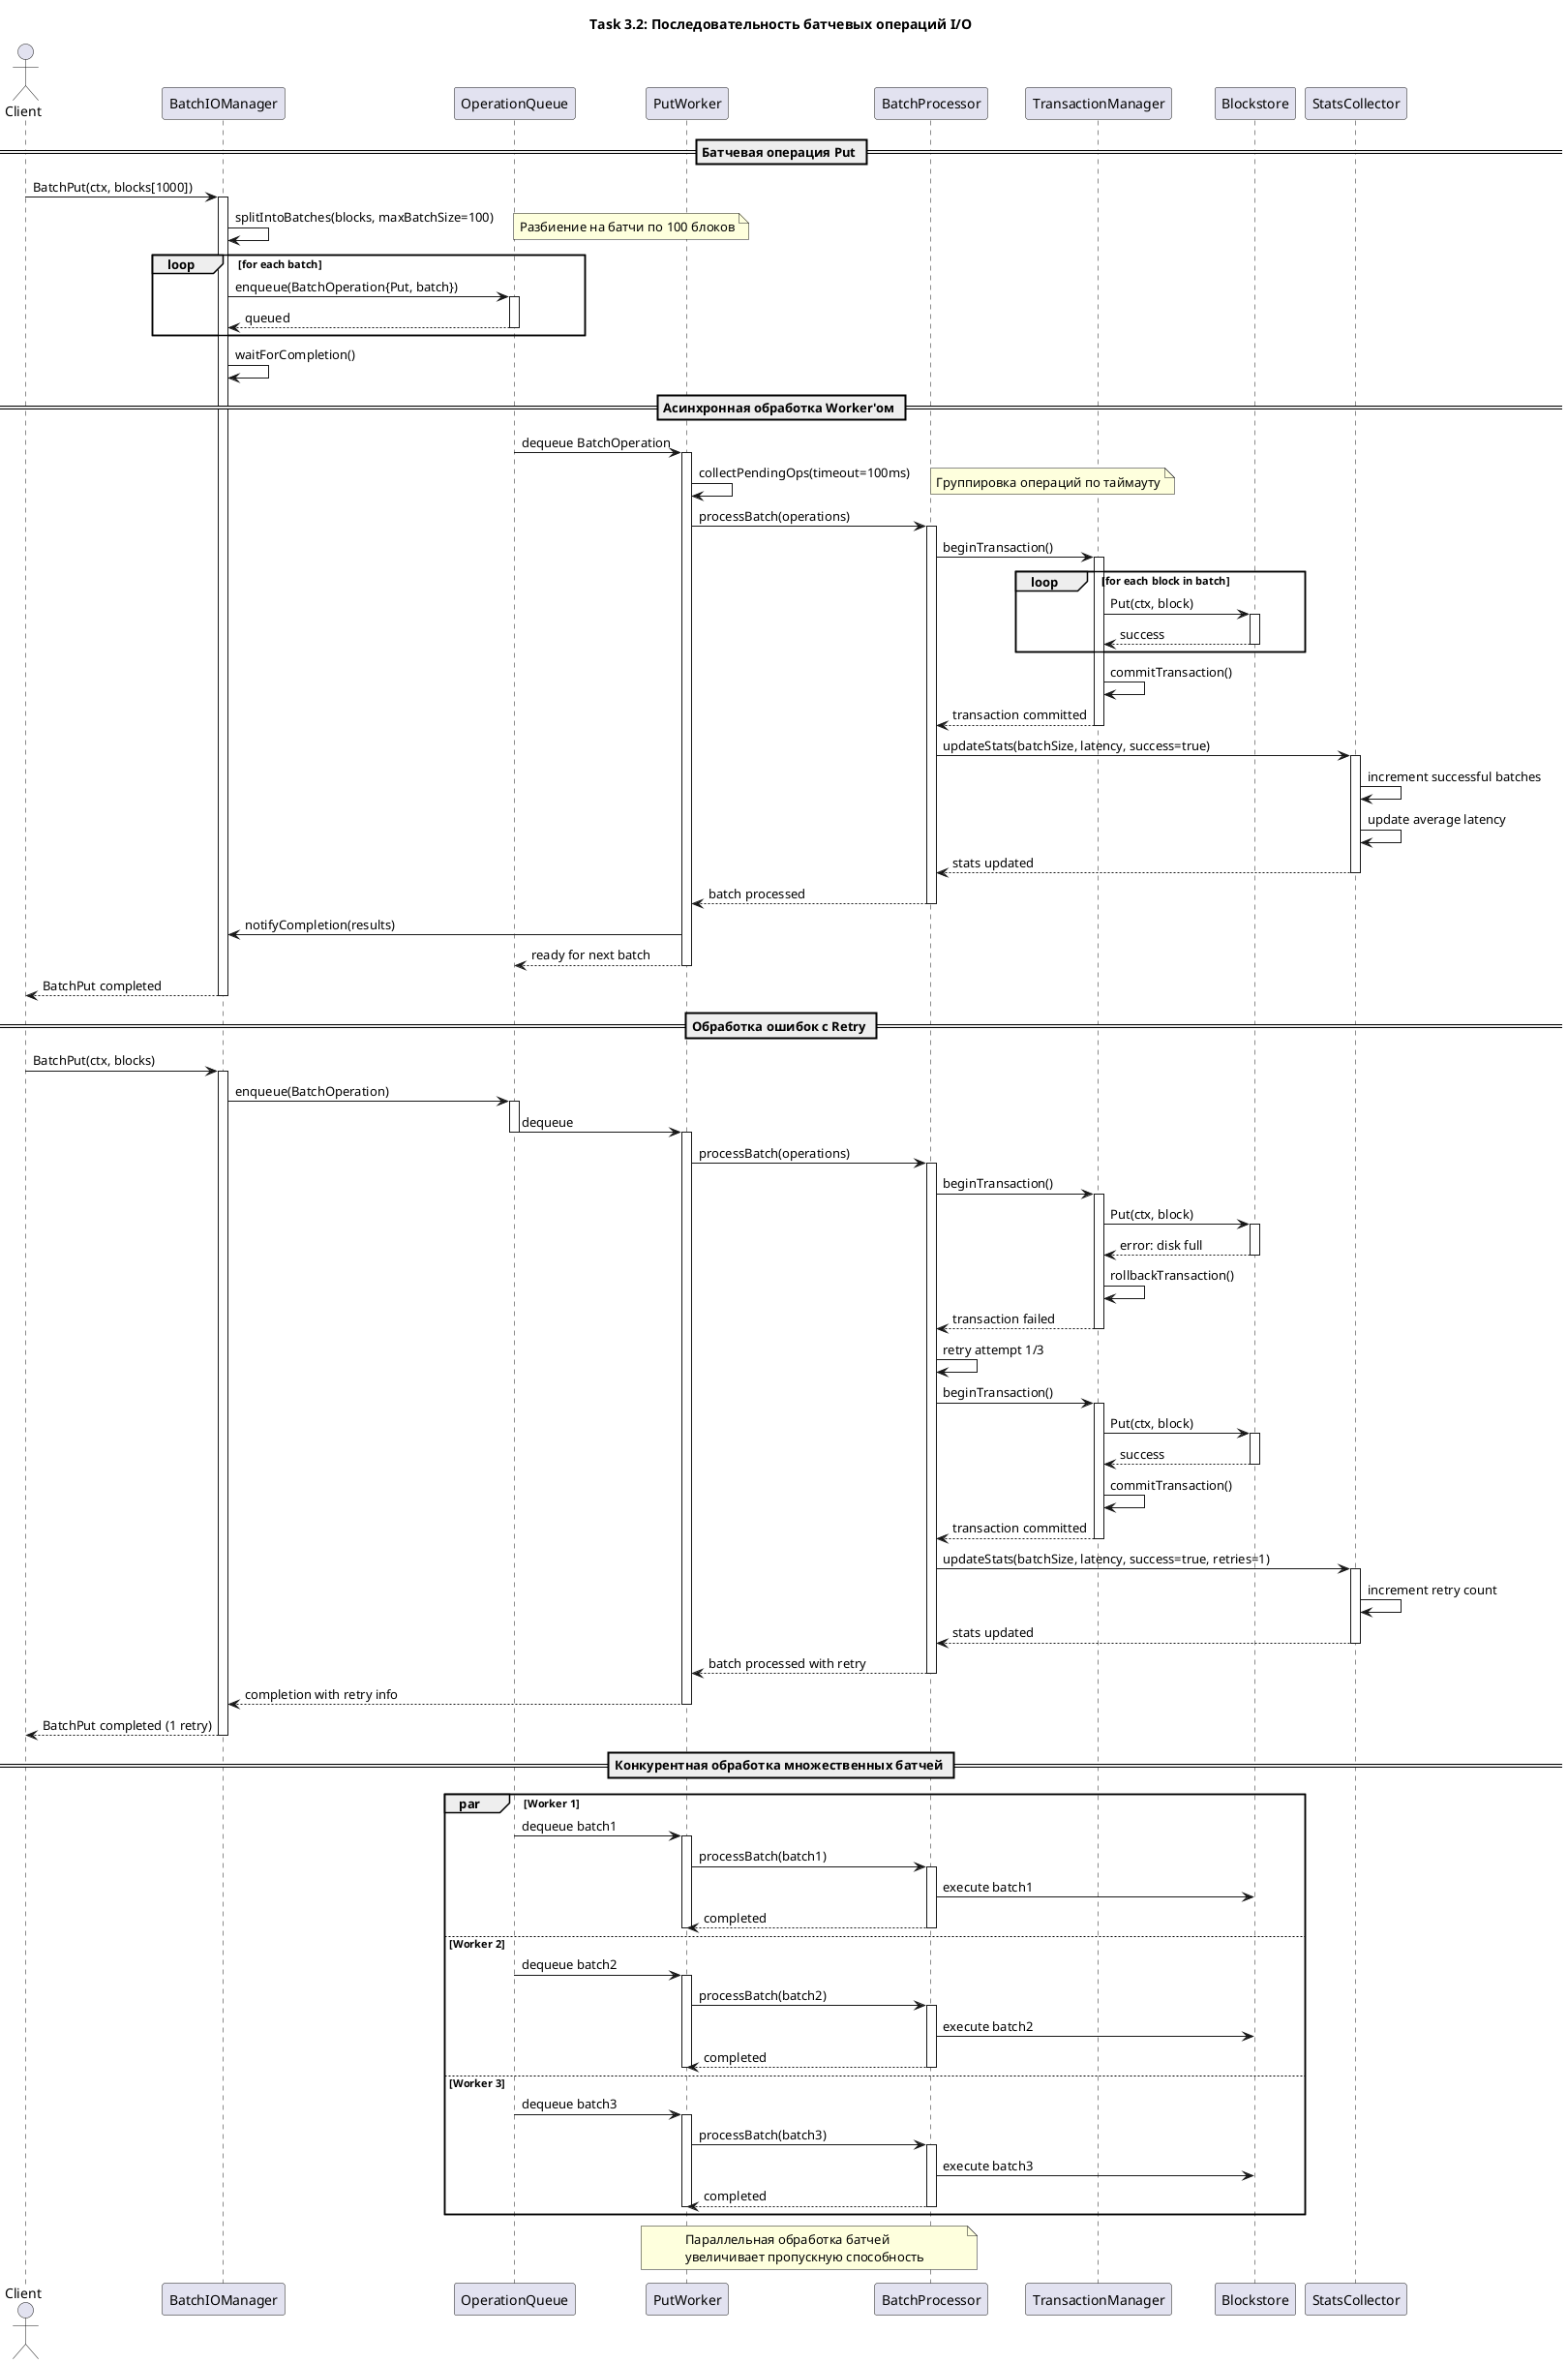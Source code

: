 @startuml Task3_Batch_Sequence
title Task 3.2: Последовательность батчевых операций I/O

actor Client as C
participant "BatchIOManager" as BIM
participant "OperationQueue" as OQ
participant "PutWorker" as PW
participant "BatchProcessor" as BP
participant "TransactionManager" as TM
participant "Blockstore" as BS
participant "StatsCollector" as SC

== Батчевая операция Put ==

C -> BIM: BatchPut(ctx, blocks[1000])
activate BIM

BIM -> BIM: splitIntoBatches(blocks, maxBatchSize=100)
note right: Разбиение на батчи по 100 блоков

loop for each batch
    BIM -> OQ: enqueue(BatchOperation{Put, batch})
    activate OQ
    OQ --> BIM: queued
    deactivate OQ
end

BIM -> BIM: waitForCompletion()

== Асинхронная обработка Worker'ом ==

OQ -> PW: dequeue BatchOperation
activate PW

PW -> PW: collectPendingOps(timeout=100ms)
note right: Группировка операций по таймауту

PW -> BP: processBatch(operations)
activate BP

BP -> TM: beginTransaction()
activate TM

loop for each block in batch
    TM -> BS: Put(ctx, block)
    activate BS
    BS --> TM: success
    deactivate BS
end

TM -> TM: commitTransaction()
TM --> BP: transaction committed
deactivate TM

BP -> SC: updateStats(batchSize, latency, success=true)
activate SC
SC -> SC: increment successful batches
SC -> SC: update average latency
SC --> BP: stats updated
deactivate SC

BP --> PW: batch processed
deactivate BP

PW -> BIM: notifyCompletion(results)
PW --> OQ: ready for next batch
deactivate PW

BIM --> C: BatchPut completed
deactivate BIM

== Обработка ошибок с Retry ==

C -> BIM: BatchPut(ctx, blocks)
activate BIM

BIM -> OQ: enqueue(BatchOperation)
activate OQ
OQ -> PW: dequeue
deactivate OQ

activate PW
PW -> BP: processBatch(operations)
activate BP

BP -> TM: beginTransaction()
activate TM

TM -> BS: Put(ctx, block)
activate BS
BS --> TM: error: disk full
deactivate BS

TM -> TM: rollbackTransaction()
TM --> BP: transaction failed
deactivate TM

BP -> BP: retry attempt 1/3
BP -> TM: beginTransaction()
activate TM

TM -> BS: Put(ctx, block)
activate BS
BS --> TM: success
deactivate BS

TM -> TM: commitTransaction()
TM --> BP: transaction committed
deactivate TM

BP -> SC: updateStats(batchSize, latency, success=true, retries=1)
activate SC
SC -> SC: increment retry count
SC --> BP: stats updated
deactivate SC

BP --> PW: batch processed with retry
deactivate BP
PW --> BIM: completion with retry info
deactivate PW

BIM --> C: BatchPut completed (1 retry)
deactivate BIM

== Конкурентная обработка множественных батчей ==

par Worker 1
    OQ -> PW: dequeue batch1
    activate PW
    PW -> BP: processBatch(batch1)
    activate BP
    BP -> BS: execute batch1
    BP --> PW: completed
    deactivate BP
    deactivate PW
else Worker 2
    OQ -> PW: dequeue batch2
    activate PW
    PW -> BP: processBatch(batch2)
    activate BP
    BP -> BS: execute batch2
    BP --> PW: completed
    deactivate BP
    deactivate PW
else Worker 3
    OQ -> PW: dequeue batch3
    activate PW
    PW -> BP: processBatch(batch3)
    activate BP
    BP -> BS: execute batch3
    BP --> PW: completed
    deactivate BP
    deactivate PW
end

note over PW, BP
Параллельная обработка батчей
увеличивает пропускную способность
end note

@enduml